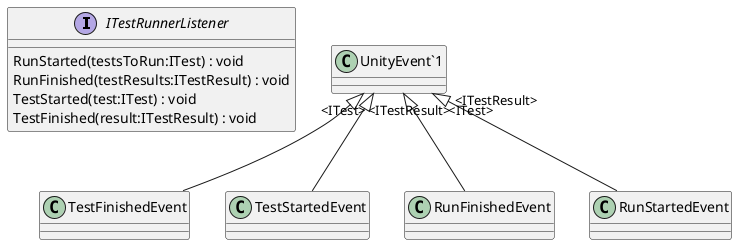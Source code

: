 @startuml
interface ITestRunnerListener {
    RunStarted(testsToRun:ITest) : void
    RunFinished(testResults:ITestResult) : void
    TestStarted(test:ITest) : void
    TestFinished(result:ITestResult) : void
}
class TestFinishedEvent {
}
class TestStartedEvent {
}
class RunFinishedEvent {
}
class RunStartedEvent {
}
"UnityEvent`1" "<ITestResult>" <|-- TestFinishedEvent
"UnityEvent`1" "<ITest>" <|-- TestStartedEvent
"UnityEvent`1" "<ITestResult>" <|-- RunFinishedEvent
"UnityEvent`1" "<ITest>" <|-- RunStartedEvent
@enduml
